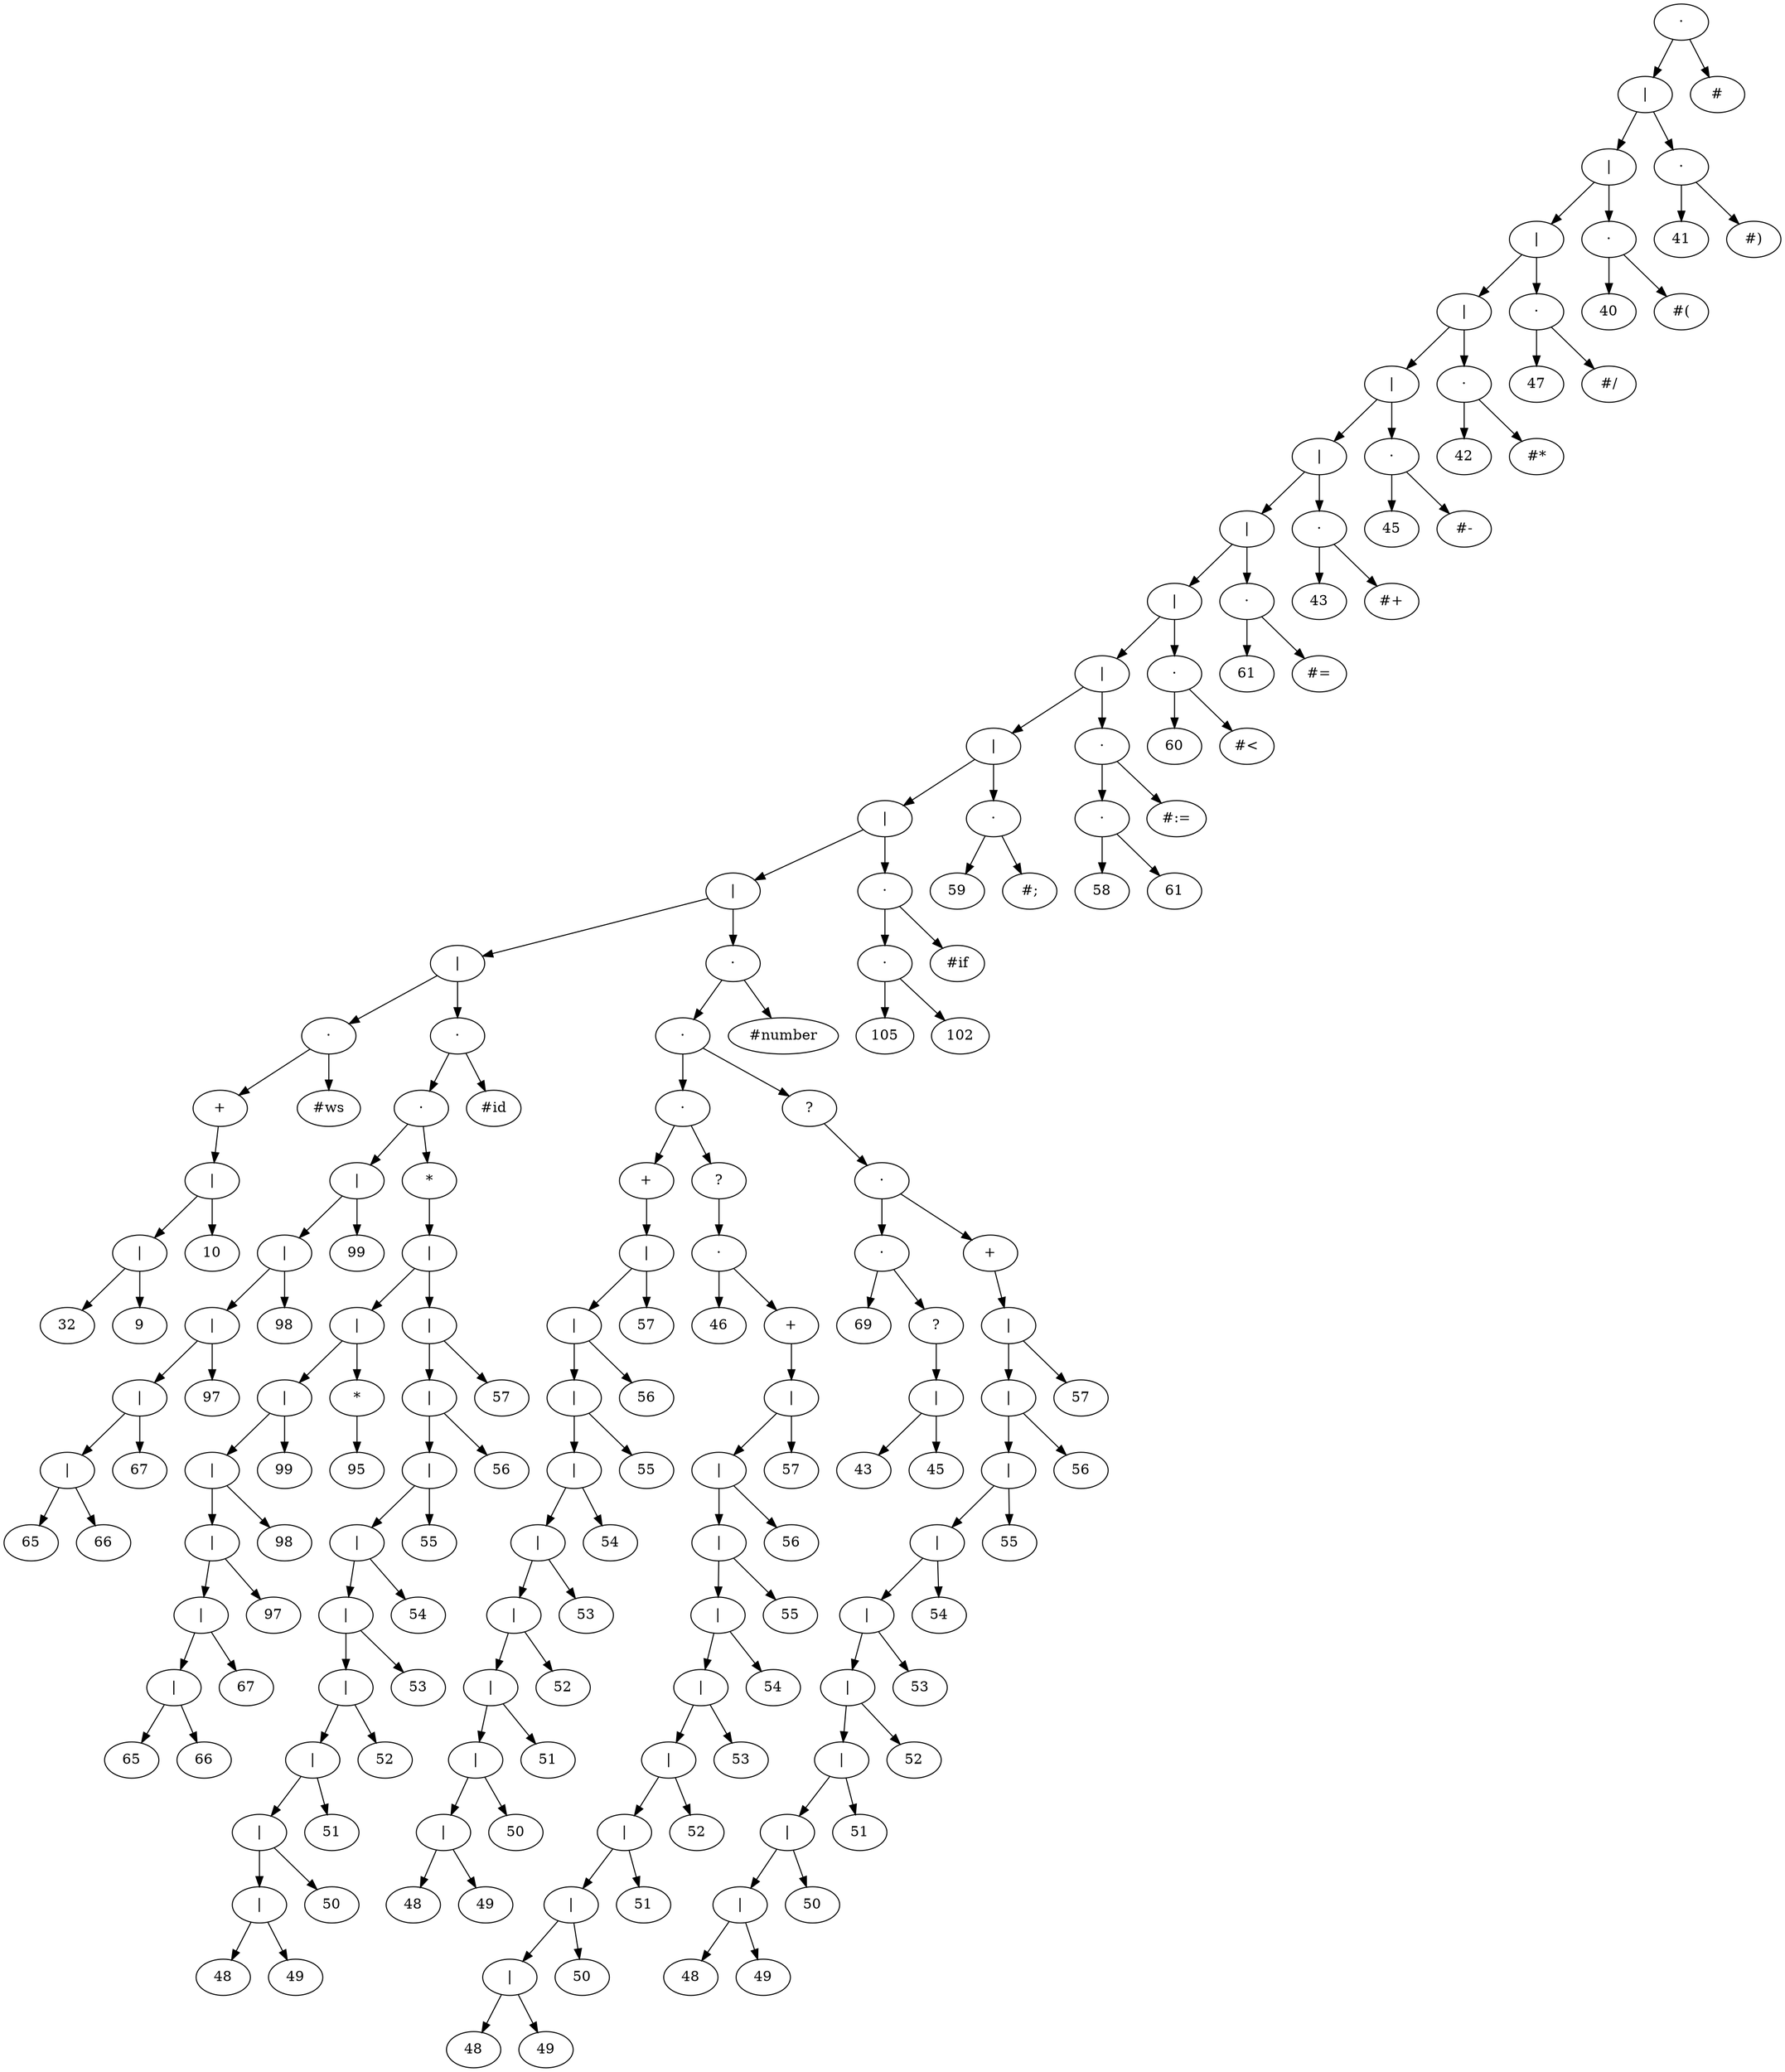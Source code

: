digraph "Arbol Sintatico" {
n183 [label="·"];
n183 -> n181;
n181 [label="|"];
n181 -> n177;
n177 [label="|"];
n177 -> n173;
n173 [label="|"];
n173 -> n169;
n169 [label="|"];
n169 -> n165;
n165 [label="|"];
n165 -> n161;
n161 [label="|"];
n161 -> n157;
n157 [label="|"];
n157 -> n153;
n153 [label="|"];
n153 -> n149;
n149 [label="|"];
n149 -> n143;
n143 [label="|"];
n143 -> n139;
n139 [label="|"];
n139 -> n133;
n133 [label="|"];
n133 -> n57;
n57 [label="|"];
n57 -> n7;
n7 [label="·"];
n7 -> n5;
n5 [label="+"];
n5 -> n4;
n4 [label="|"];
n4 -> n2;
n2 [label="|"];
n2 -> n0;
n0 [label="32"];
n2 -> n1;
n1 [label="9"];
n4 -> n3;
n3 [label="10"];
n7 -> n6;
n6 [label="#ws"];
n57 -> n56;
n56 [label="·"];
n56 -> n54;
n54 [label="·"];
n54 -> n18;
n18 [label="|"];
n18 -> n16;
n16 [label="|"];
n16 -> n14;
n14 [label="|"];
n14 -> n12;
n12 [label="|"];
n12 -> n10;
n10 [label="|"];
n10 -> n8;
n8 [label="65"];
n10 -> n9;
n9 [label="66"];
n12 -> n11;
n11 [label="67"];
n14 -> n13;
n13 [label="97"];
n16 -> n15;
n15 [label="98"];
n18 -> n17;
n17 [label="99"];
n54 -> n53;
n53 [label="*"];
n53 -> n52;
n52 [label="|"];
n52 -> n32;
n32 [label="|"];
n32 -> n29;
n29 [label="|"];
n29 -> n27;
n27 [label="|"];
n27 -> n25;
n25 [label="|"];
n25 -> n23;
n23 [label="|"];
n23 -> n21;
n21 [label="|"];
n21 -> n19;
n19 [label="65"];
n21 -> n20;
n20 [label="66"];
n23 -> n22;
n22 [label="67"];
n25 -> n24;
n24 [label="97"];
n27 -> n26;
n26 [label="98"];
n29 -> n28;
n28 [label="99"];
n32 -> n31;
n31 [label="*"];
n31 -> n30;
n30 [label="95"];
n52 -> n51;
n51 [label="|"];
n51 -> n49;
n49 [label="|"];
n49 -> n47;
n47 [label="|"];
n47 -> n45;
n45 [label="|"];
n45 -> n43;
n43 [label="|"];
n43 -> n41;
n41 [label="|"];
n41 -> n39;
n39 [label="|"];
n39 -> n37;
n37 [label="|"];
n37 -> n35;
n35 [label="|"];
n35 -> n33;
n33 [label="48"];
n35 -> n34;
n34 [label="49"];
n37 -> n36;
n36 [label="50"];
n39 -> n38;
n38 [label="51"];
n41 -> n40;
n40 [label="52"];
n43 -> n42;
n42 [label="53"];
n45 -> n44;
n44 [label="54"];
n47 -> n46;
n46 [label="55"];
n49 -> n48;
n48 [label="56"];
n51 -> n50;
n50 [label="57"];
n56 -> n55;
n55 [label="#id"];
n133 -> n132;
n132 [label="·"];
n132 -> n130;
n130 [label="·"];
n130 -> n101;
n101 [label="·"];
n101 -> n77;
n77 [label="+"];
n77 -> n76;
n76 [label="|"];
n76 -> n74;
n74 [label="|"];
n74 -> n72;
n72 [label="|"];
n72 -> n70;
n70 [label="|"];
n70 -> n68;
n68 [label="|"];
n68 -> n66;
n66 [label="|"];
n66 -> n64;
n64 [label="|"];
n64 -> n62;
n62 [label="|"];
n62 -> n60;
n60 [label="|"];
n60 -> n58;
n58 [label="48"];
n60 -> n59;
n59 [label="49"];
n62 -> n61;
n61 [label="50"];
n64 -> n63;
n63 [label="51"];
n66 -> n65;
n65 [label="52"];
n68 -> n67;
n67 [label="53"];
n70 -> n69;
n69 [label="54"];
n72 -> n71;
n71 [label="55"];
n74 -> n73;
n73 [label="56"];
n76 -> n75;
n75 [label="57"];
n101 -> n100;
n100 [label="?"];
n100 -> n99;
n99 [label="·"];
n99 -> n78;
n78 [label="46"];
n99 -> n98;
n98 [label="+"];
n98 -> n97;
n97 [label="|"];
n97 -> n95;
n95 [label="|"];
n95 -> n93;
n93 [label="|"];
n93 -> n91;
n91 [label="|"];
n91 -> n89;
n89 [label="|"];
n89 -> n87;
n87 [label="|"];
n87 -> n85;
n85 [label="|"];
n85 -> n83;
n83 [label="|"];
n83 -> n81;
n81 [label="|"];
n81 -> n79;
n79 [label="48"];
n81 -> n80;
n80 [label="49"];
n83 -> n82;
n82 [label="50"];
n85 -> n84;
n84 [label="51"];
n87 -> n86;
n86 [label="52"];
n89 -> n88;
n88 [label="53"];
n91 -> n90;
n90 [label="54"];
n93 -> n92;
n92 [label="55"];
n95 -> n94;
n94 [label="56"];
n97 -> n96;
n96 [label="57"];
n130 -> n129;
n129 [label="?"];
n129 -> n128;
n128 [label="·"];
n128 -> n107;
n107 [label="·"];
n107 -> n102;
n102 [label="69"];
n107 -> n106;
n106 [label="?"];
n106 -> n105;
n105 [label="|"];
n105 -> n103;
n103 [label="43"];
n105 -> n104;
n104 [label="45"];
n128 -> n127;
n127 [label="+"];
n127 -> n126;
n126 [label="|"];
n126 -> n124;
n124 [label="|"];
n124 -> n122;
n122 [label="|"];
n122 -> n120;
n120 [label="|"];
n120 -> n118;
n118 [label="|"];
n118 -> n116;
n116 [label="|"];
n116 -> n114;
n114 [label="|"];
n114 -> n112;
n112 [label="|"];
n112 -> n110;
n110 [label="|"];
n110 -> n108;
n108 [label="48"];
n110 -> n109;
n109 [label="49"];
n112 -> n111;
n111 [label="50"];
n114 -> n113;
n113 [label="51"];
n116 -> n115;
n115 [label="52"];
n118 -> n117;
n117 [label="53"];
n120 -> n119;
n119 [label="54"];
n122 -> n121;
n121 [label="55"];
n124 -> n123;
n123 [label="56"];
n126 -> n125;
n125 [label="57"];
n132 -> n131;
n131 [label="#number"];
n139 -> n138;
n138 [label="·"];
n138 -> n136;
n136 [label="·"];
n136 -> n134;
n134 [label="105"];
n136 -> n135;
n135 [label="102"];
n138 -> n137;
n137 [label="#if"];
n143 -> n142;
n142 [label="·"];
n142 -> n140;
n140 [label="59"];
n142 -> n141;
n141 [label="#;"];
n149 -> n148;
n148 [label="·"];
n148 -> n146;
n146 [label="·"];
n146 -> n144;
n144 [label="58"];
n146 -> n145;
n145 [label="61"];
n148 -> n147;
n147 [label="#:="];
n153 -> n152;
n152 [label="·"];
n152 -> n150;
n150 [label="60"];
n152 -> n151;
n151 [label="#<"];
n157 -> n156;
n156 [label="·"];
n156 -> n154;
n154 [label="61"];
n156 -> n155;
n155 [label="#="];
n161 -> n160;
n160 [label="·"];
n160 -> n158;
n158 [label="43"];
n160 -> n159;
n159 [label="#+"];
n165 -> n164;
n164 [label="·"];
n164 -> n162;
n162 [label="45"];
n164 -> n163;
n163 [label="#-"];
n169 -> n168;
n168 [label="·"];
n168 -> n166;
n166 [label="42"];
n168 -> n167;
n167 [label="#*"];
n173 -> n172;
n172 [label="·"];
n172 -> n170;
n170 [label="47"];
n172 -> n171;
n171 [label="#/"];
n177 -> n176;
n176 [label="·"];
n176 -> n174;
n174 [label="40"];
n176 -> n175;
n175 [label="#("];
n181 -> n180;
n180 [label="·"];
n180 -> n178;
n178 [label="41"];
n180 -> n179;
n179 [label="#)"];
n183 -> n182;
n182 [label="#"];

}